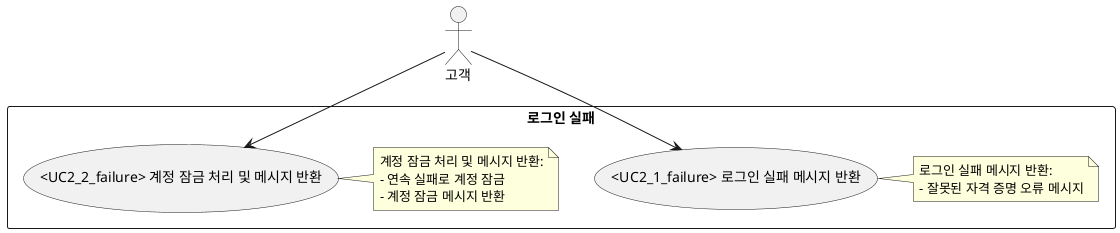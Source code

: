 @startuml
actor "고객" as Customer

rectangle "로그인 실패" {
  usecase "<UC2_1_failure> 로그인 실패 메시지 반환" as UC2_1_failure
  note right
  로그인 실패 메시지 반환:
  - 잘못된 자격 증명 오류 메시지
  end note

  usecase "<UC2_2_failure> 계정 잠금 처리 및 메시지 반환" as UC2_2_failure
  note right
  계정 잠금 처리 및 메시지 반환:
  - 연속 실패로 계정 잠금
  - 계정 잠금 메시지 반환
  end note
}

Customer --> UC2_1_failure
Customer --> UC2_2_failure
@enduml
